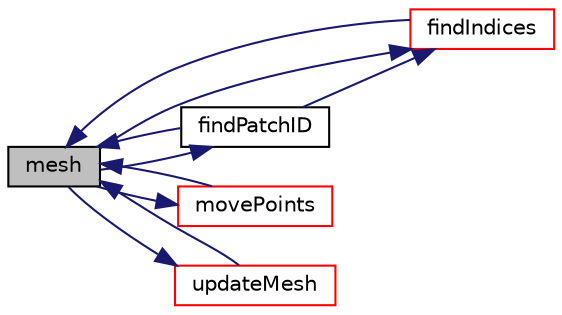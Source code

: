 digraph "mesh"
{
  bgcolor="transparent";
  edge [fontname="Helvetica",fontsize="10",labelfontname="Helvetica",labelfontsize="10"];
  node [fontname="Helvetica",fontsize="10",shape=record];
  rankdir="LR";
  Node1 [label="mesh",height=0.2,width=0.4,color="black", fillcolor="grey75", style="filled", fontcolor="black"];
  Node1 -> Node2 [color="midnightblue",fontsize="10",style="solid",fontname="Helvetica"];
  Node2 [label="findIndices",height=0.2,width=0.4,color="red",URL="$a01906.html#a16f58abfaae10f3e592bcfb8dc2d1a20",tooltip="Find patch indices given a name. "];
  Node2 -> Node1 [color="midnightblue",fontsize="10",style="solid",fontname="Helvetica"];
  Node1 -> Node3 [color="midnightblue",fontsize="10",style="solid",fontname="Helvetica"];
  Node3 [label="findPatchID",height=0.2,width=0.4,color="black",URL="$a01906.html#a6591fbb33e89d53c35c972523ac09e94",tooltip="Find patch index given a name. "];
  Node3 -> Node1 [color="midnightblue",fontsize="10",style="solid",fontname="Helvetica"];
  Node3 -> Node2 [color="midnightblue",fontsize="10",style="solid",fontname="Helvetica"];
  Node1 -> Node4 [color="midnightblue",fontsize="10",style="solid",fontname="Helvetica"];
  Node4 [label="movePoints",height=0.2,width=0.4,color="red",URL="$a01906.html#ab62834098bae1d3887f578c700754f39",tooltip="Correct polyBoundaryMesh after moving points. "];
  Node4 -> Node1 [color="midnightblue",fontsize="10",style="solid",fontname="Helvetica"];
  Node1 -> Node5 [color="midnightblue",fontsize="10",style="solid",fontname="Helvetica"];
  Node5 [label="updateMesh",height=0.2,width=0.4,color="red",URL="$a01906.html#ae5693a309a936ac1040dd48c2881677f",tooltip="Correct polyBoundaryMesh after topology update. "];
  Node5 -> Node1 [color="midnightblue",fontsize="10",style="solid",fontname="Helvetica"];
}
